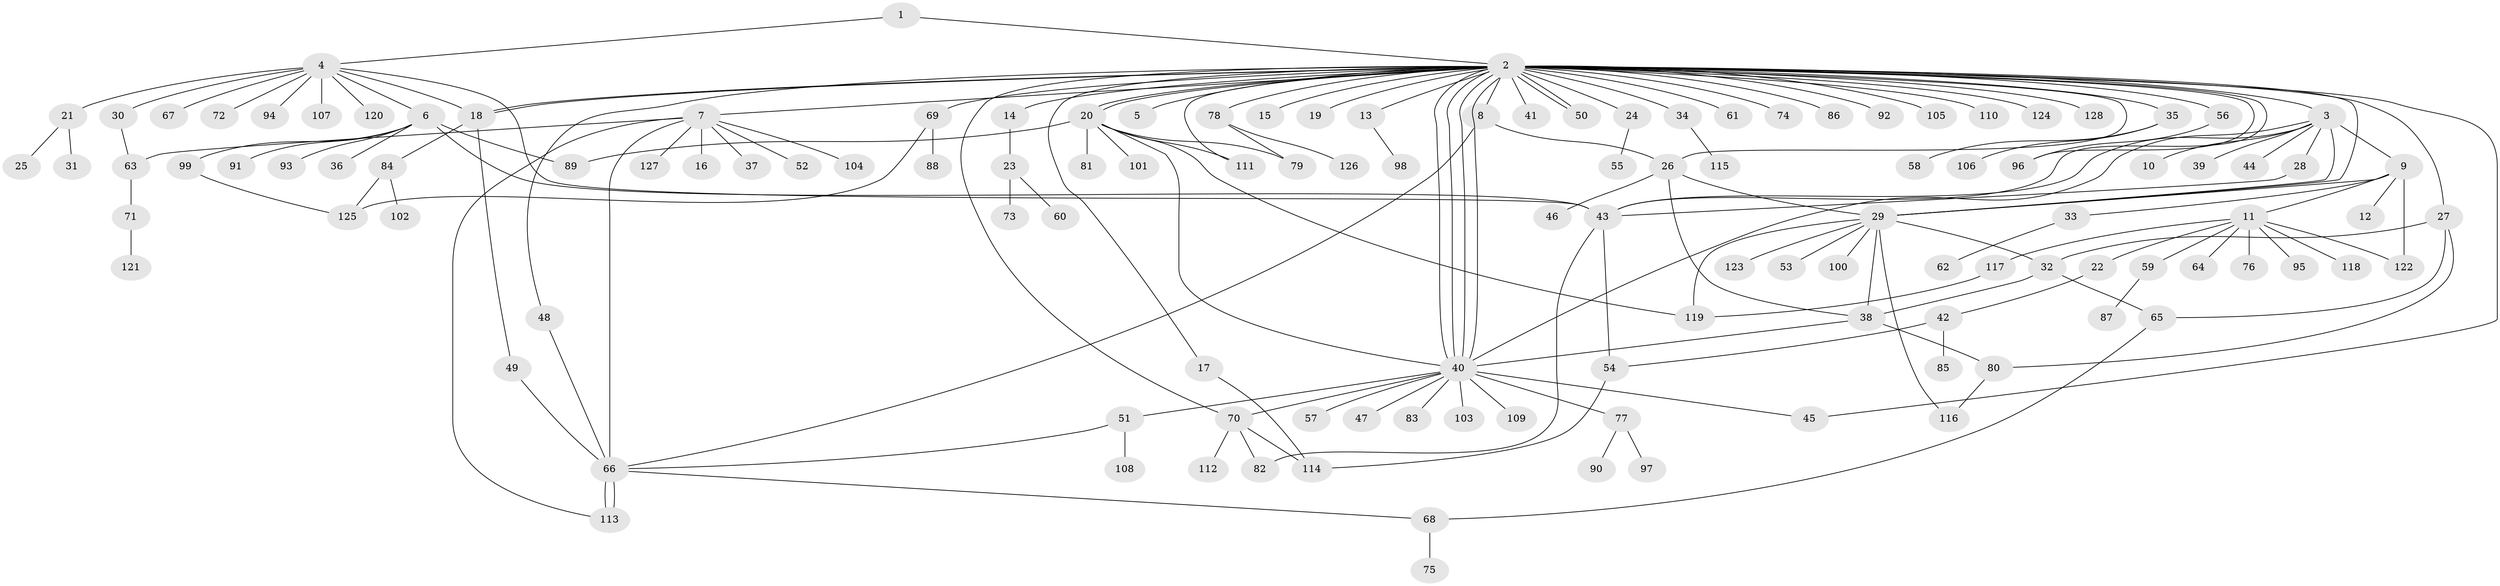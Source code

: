 // coarse degree distribution, {1: 0.4935064935064935, 2: 0.22077922077922077, 6: 0.06493506493506493, 5: 0.03896103896103896, 3: 0.07792207792207792, 4: 0.025974025974025976, 34: 0.012987012987012988, 11: 0.012987012987012988, 8: 0.025974025974025976, 9: 0.012987012987012988, 7: 0.012987012987012988}
// Generated by graph-tools (version 1.1) at 2025/36/03/04/25 23:36:46]
// undirected, 128 vertices, 174 edges
graph export_dot {
  node [color=gray90,style=filled];
  1;
  2;
  3;
  4;
  5;
  6;
  7;
  8;
  9;
  10;
  11;
  12;
  13;
  14;
  15;
  16;
  17;
  18;
  19;
  20;
  21;
  22;
  23;
  24;
  25;
  26;
  27;
  28;
  29;
  30;
  31;
  32;
  33;
  34;
  35;
  36;
  37;
  38;
  39;
  40;
  41;
  42;
  43;
  44;
  45;
  46;
  47;
  48;
  49;
  50;
  51;
  52;
  53;
  54;
  55;
  56;
  57;
  58;
  59;
  60;
  61;
  62;
  63;
  64;
  65;
  66;
  67;
  68;
  69;
  70;
  71;
  72;
  73;
  74;
  75;
  76;
  77;
  78;
  79;
  80;
  81;
  82;
  83;
  84;
  85;
  86;
  87;
  88;
  89;
  90;
  91;
  92;
  93;
  94;
  95;
  96;
  97;
  98;
  99;
  100;
  101;
  102;
  103;
  104;
  105;
  106;
  107;
  108;
  109;
  110;
  111;
  112;
  113;
  114;
  115;
  116;
  117;
  118;
  119;
  120;
  121;
  122;
  123;
  124;
  125;
  126;
  127;
  128;
  1 -- 2;
  1 -- 4;
  2 -- 3;
  2 -- 5;
  2 -- 7;
  2 -- 8;
  2 -- 13;
  2 -- 14;
  2 -- 15;
  2 -- 17;
  2 -- 18;
  2 -- 18;
  2 -- 19;
  2 -- 20;
  2 -- 20;
  2 -- 24;
  2 -- 26;
  2 -- 27;
  2 -- 29;
  2 -- 34;
  2 -- 35;
  2 -- 40;
  2 -- 40;
  2 -- 40;
  2 -- 40;
  2 -- 41;
  2 -- 43;
  2 -- 45;
  2 -- 48;
  2 -- 50;
  2 -- 50;
  2 -- 56;
  2 -- 61;
  2 -- 69;
  2 -- 70;
  2 -- 74;
  2 -- 78;
  2 -- 86;
  2 -- 92;
  2 -- 96;
  2 -- 105;
  2 -- 110;
  2 -- 111;
  2 -- 124;
  2 -- 128;
  3 -- 9;
  3 -- 10;
  3 -- 28;
  3 -- 29;
  3 -- 39;
  3 -- 40;
  3 -- 43;
  3 -- 44;
  4 -- 6;
  4 -- 18;
  4 -- 21;
  4 -- 30;
  4 -- 43;
  4 -- 67;
  4 -- 72;
  4 -- 94;
  4 -- 107;
  4 -- 120;
  6 -- 36;
  6 -- 43;
  6 -- 89;
  6 -- 91;
  6 -- 93;
  6 -- 99;
  7 -- 16;
  7 -- 37;
  7 -- 52;
  7 -- 63;
  7 -- 66;
  7 -- 104;
  7 -- 113;
  7 -- 127;
  8 -- 26;
  8 -- 66;
  9 -- 11;
  9 -- 12;
  9 -- 29;
  9 -- 33;
  9 -- 122;
  11 -- 22;
  11 -- 59;
  11 -- 64;
  11 -- 76;
  11 -- 95;
  11 -- 117;
  11 -- 118;
  11 -- 122;
  13 -- 98;
  14 -- 23;
  17 -- 114;
  18 -- 49;
  18 -- 84;
  20 -- 40;
  20 -- 79;
  20 -- 81;
  20 -- 89;
  20 -- 101;
  20 -- 111;
  20 -- 119;
  21 -- 25;
  21 -- 31;
  22 -- 42;
  23 -- 60;
  23 -- 73;
  24 -- 55;
  26 -- 29;
  26 -- 38;
  26 -- 46;
  27 -- 32;
  27 -- 65;
  27 -- 80;
  28 -- 43;
  29 -- 32;
  29 -- 38;
  29 -- 53;
  29 -- 100;
  29 -- 116;
  29 -- 119;
  29 -- 123;
  30 -- 63;
  32 -- 38;
  32 -- 65;
  33 -- 62;
  34 -- 115;
  35 -- 58;
  35 -- 106;
  38 -- 40;
  38 -- 80;
  40 -- 45;
  40 -- 47;
  40 -- 51;
  40 -- 57;
  40 -- 70;
  40 -- 77;
  40 -- 83;
  40 -- 103;
  40 -- 109;
  42 -- 54;
  42 -- 85;
  43 -- 54;
  43 -- 82;
  48 -- 66;
  49 -- 66;
  51 -- 66;
  51 -- 108;
  54 -- 114;
  56 -- 96;
  59 -- 87;
  63 -- 71;
  65 -- 68;
  66 -- 68;
  66 -- 113;
  66 -- 113;
  68 -- 75;
  69 -- 88;
  69 -- 125;
  70 -- 82;
  70 -- 112;
  70 -- 114;
  71 -- 121;
  77 -- 90;
  77 -- 97;
  78 -- 79;
  78 -- 126;
  80 -- 116;
  84 -- 102;
  84 -- 125;
  99 -- 125;
  117 -- 119;
}
